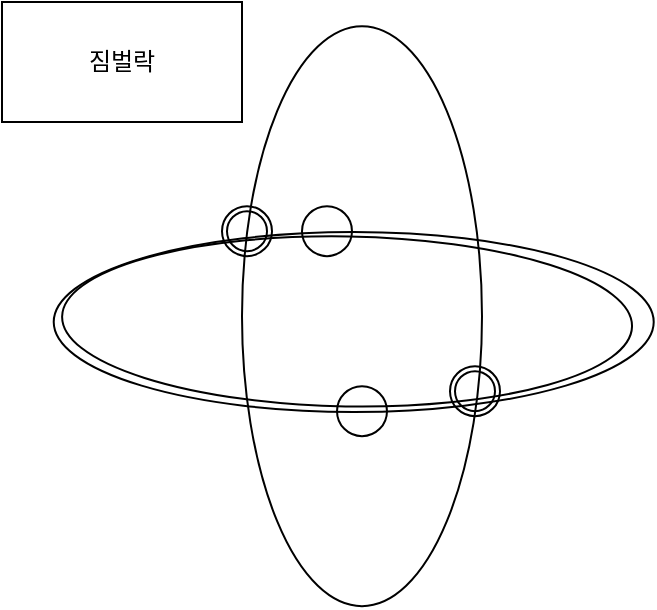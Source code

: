 <mxfile version="20.4.1" type="device"><diagram id="pJcKCcUmEq-tuRSQLg64" name="페이지-1"><mxGraphModel dx="865" dy="483" grid="1" gridSize="10" guides="1" tooltips="1" connect="1" arrows="1" fold="1" page="1" pageScale="1" pageWidth="827" pageHeight="1169" math="0" shadow="0"><root><mxCell id="0"/><mxCell id="1" parent="0"/><mxCell id="_bS_b0zcFkP2nTrCgUBY-1" value="" style="ellipse;whiteSpace=wrap;html=1;fillColor=none;" vertex="1" parent="1"><mxGeometry x="120" y="12.07" width="120" height="290" as="geometry"/></mxCell><mxCell id="_bS_b0zcFkP2nTrCgUBY-2" value="" style="ellipse;whiteSpace=wrap;html=1;fillColor=none;rotation=90;" vertex="1" parent="1"><mxGeometry x="130.86" y="10.0" width="90" height="300" as="geometry"/></mxCell><mxCell id="_bS_b0zcFkP2nTrCgUBY-3" value="" style="ellipse;whiteSpace=wrap;html=1;fillColor=none;rotation=91;" vertex="1" parent="1"><mxGeometry x="130.04" y="17.2" width="85" height="285" as="geometry"/></mxCell><mxCell id="_bS_b0zcFkP2nTrCgUBY-4" value="" style="ellipse;whiteSpace=wrap;html=1;aspect=fixed;fillColor=none;" vertex="1" parent="1"><mxGeometry x="167.5" y="192.07" width="25" height="25" as="geometry"/></mxCell><mxCell id="_bS_b0zcFkP2nTrCgUBY-5" value="" style="ellipse;whiteSpace=wrap;html=1;aspect=fixed;fillColor=none;" vertex="1" parent="1"><mxGeometry x="150" y="102.07" width="25" height="25" as="geometry"/></mxCell><mxCell id="_bS_b0zcFkP2nTrCgUBY-6" value="" style="ellipse;whiteSpace=wrap;html=1;aspect=fixed;fillColor=none;" vertex="1" parent="1"><mxGeometry x="224" y="182.07" width="25" height="25" as="geometry"/></mxCell><mxCell id="_bS_b0zcFkP2nTrCgUBY-7" value="" style="ellipse;whiteSpace=wrap;html=1;aspect=fixed;fillColor=none;" vertex="1" parent="1"><mxGeometry x="110" y="102.07" width="25" height="25" as="geometry"/></mxCell><mxCell id="_bS_b0zcFkP2nTrCgUBY-8" value="" style="ellipse;whiteSpace=wrap;html=1;aspect=fixed;fillColor=none;" vertex="1" parent="1"><mxGeometry x="226.5" y="184.57" width="20" height="20" as="geometry"/></mxCell><mxCell id="_bS_b0zcFkP2nTrCgUBY-9" value="" style="ellipse;whiteSpace=wrap;html=1;aspect=fixed;fillColor=none;" vertex="1" parent="1"><mxGeometry x="112.5" y="104.57" width="20" height="20" as="geometry"/></mxCell><mxCell id="_bS_b0zcFkP2nTrCgUBY-10" value="짐벌락" style="rounded=0;whiteSpace=wrap;html=1;fillColor=none;" vertex="1" parent="1"><mxGeometry width="120" height="60" as="geometry"/></mxCell></root></mxGraphModel></diagram></mxfile>